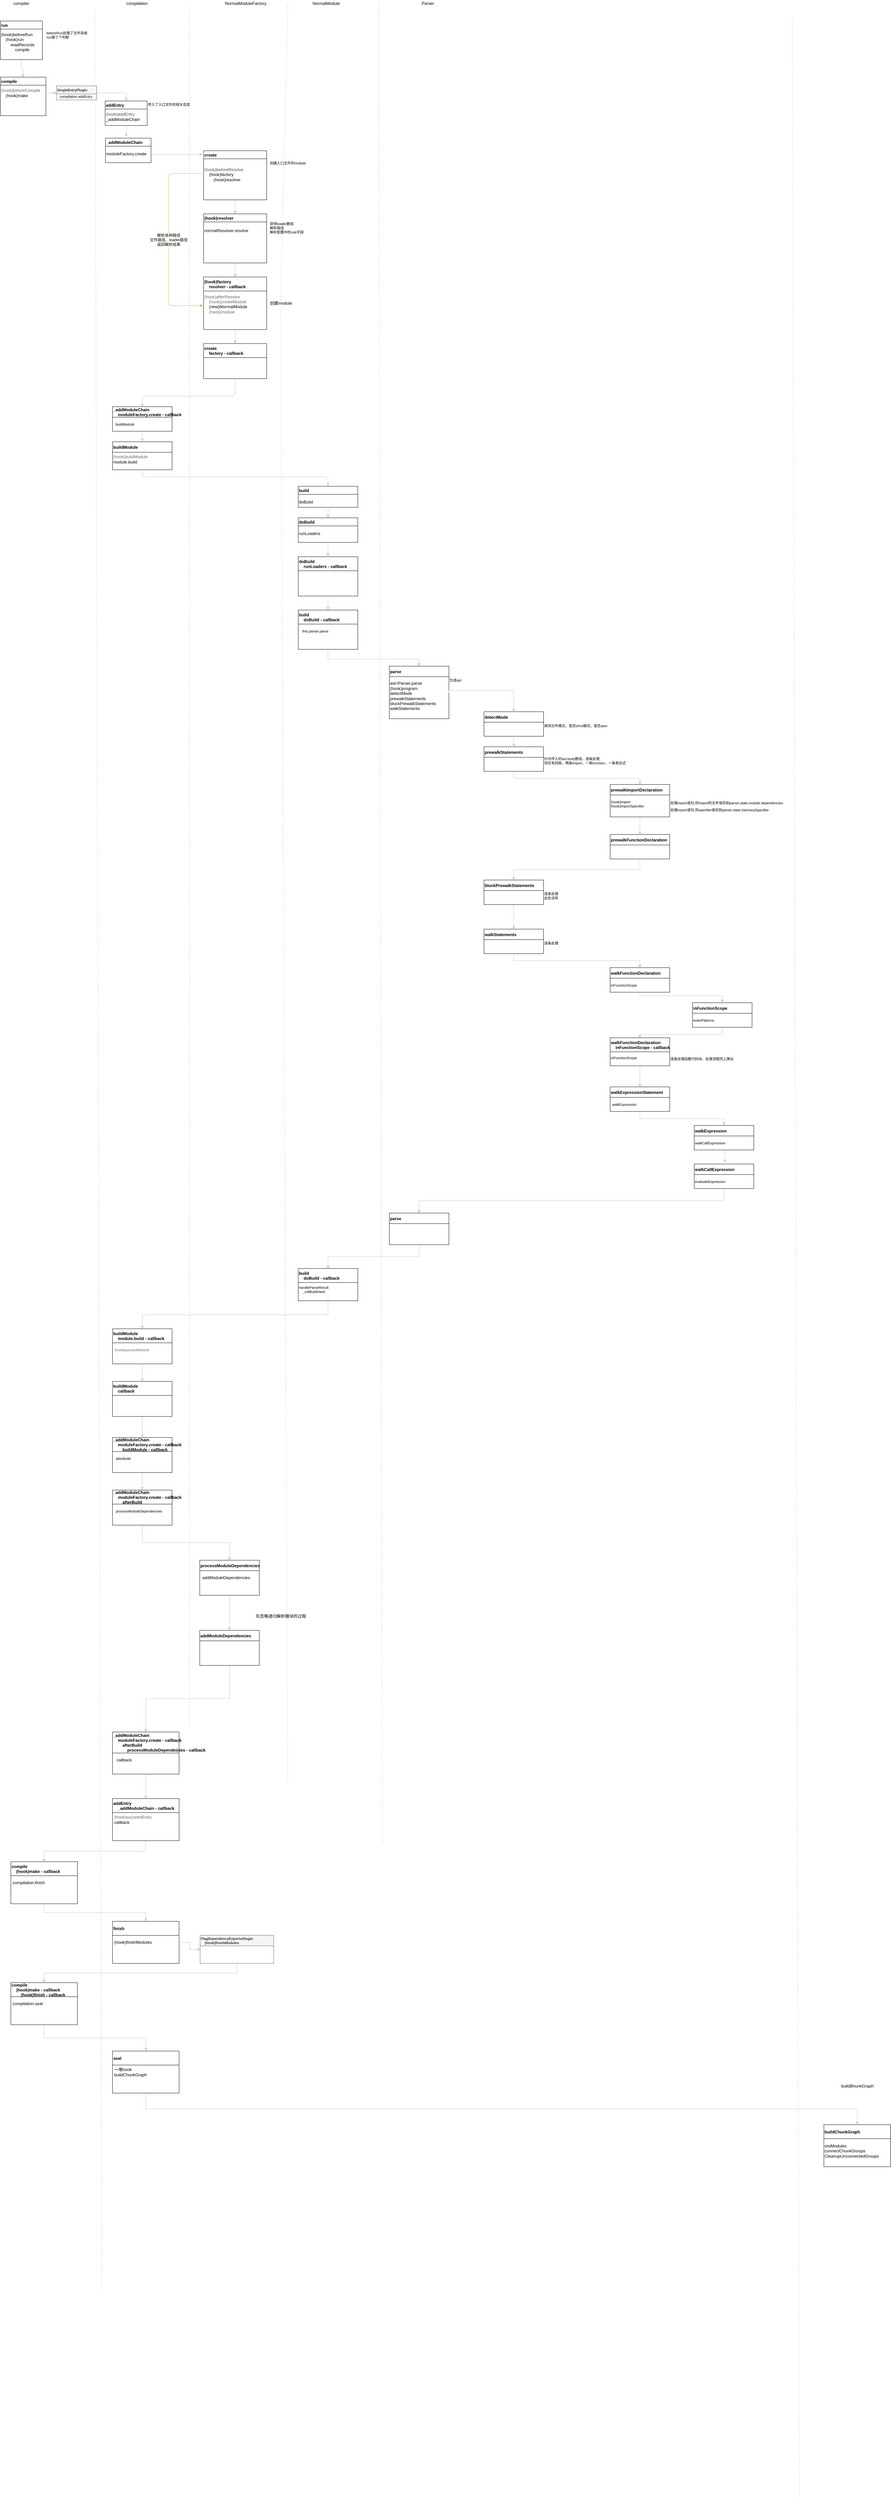 <mxfile version="14.0.3" type="github">
  <diagram id="6BgOHTFHgBRa7XXHfq-5" name="Page-1">
    <mxGraphModel dx="1274" dy="890" grid="1" gridSize="10" guides="1" tooltips="1" connect="1" arrows="1" fold="1" page="1" pageScale="1" pageWidth="827" pageHeight="1169" math="0" shadow="0">
      <root>
        <mxCell id="0" />
        <mxCell id="1" parent="0" />
        <mxCell id="rxVHNWmWw3qq-OFvizci-1" value="" style="endArrow=none;dashed=1;html=1;dashPattern=1 3;strokeWidth=2;strokeColor=#C7C7C7;" parent="1" edge="1">
          <mxGeometry width="50" height="50" relative="1" as="geometry">
            <mxPoint x="350" y="6600.833" as="sourcePoint" />
            <mxPoint x="330" y="100" as="targetPoint" />
          </mxGeometry>
        </mxCell>
        <mxCell id="rxVHNWmWw3qq-OFvizci-3" value="compiler" style="text;html=1;strokeColor=none;fillColor=none;align=center;verticalAlign=middle;whiteSpace=wrap;rounded=0;" parent="1" vertex="1">
          <mxGeometry x="100" y="70" width="40" height="20" as="geometry" />
        </mxCell>
        <mxCell id="h6ZV4v813gA91Fd8-JpO-1" style="edgeStyle=orthogonalEdgeStyle;rounded=0;orthogonalLoop=1;jettySize=auto;html=1;entryX=0.5;entryY=0;entryDx=0;entryDy=0;strokeColor=#C7C7C7;" edge="1" parent="1" source="rxVHNWmWw3qq-OFvizci-5" target="rxVHNWmWw3qq-OFvizci-9">
          <mxGeometry relative="1" as="geometry" />
        </mxCell>
        <mxCell id="rxVHNWmWw3qq-OFvizci-5" value="run" style="swimlane;align=left;" parent="1" vertex="1">
          <mxGeometry x="60" y="130" width="120" height="110" as="geometry" />
        </mxCell>
        <mxCell id="rxVHNWmWw3qq-OFvizci-6" value="(hook)beforeRun&lt;br&gt;&amp;nbsp; &amp;nbsp; (hook)run&lt;br&gt;&amp;nbsp; &amp;nbsp; &amp;nbsp; &amp;nbsp; readRecords&lt;br&gt;&amp;nbsp; &amp;nbsp; &amp;nbsp; &amp;nbsp; &amp;nbsp; &amp;nbsp; compile" style="text;html=1;align=left;verticalAlign=middle;resizable=0;points=[];autosize=1;" parent="rxVHNWmWw3qq-OFvizci-5" vertex="1">
          <mxGeometry y="30" width="110" height="60" as="geometry" />
        </mxCell>
        <mxCell id="rxVHNWmWw3qq-OFvizci-9" value="compile" style="swimlane;align=left;" parent="1" vertex="1">
          <mxGeometry x="60" y="290" width="130" height="110" as="geometry" />
        </mxCell>
        <mxCell id="rxVHNWmWw3qq-OFvizci-11" value="&lt;font color=&quot;#666666&quot;&gt;(hook)beforeCompile&lt;br&gt;&lt;/font&gt;&amp;nbsp; &amp;nbsp; (hook)make" style="text;html=1;align=left;verticalAlign=middle;resizable=0;points=[];autosize=1;" parent="rxVHNWmWw3qq-OFvizci-9" vertex="1">
          <mxGeometry y="30" width="130" height="30" as="geometry" />
        </mxCell>
        <mxCell id="h6ZV4v813gA91Fd8-JpO-40" style="edgeStyle=orthogonalEdgeStyle;rounded=0;orthogonalLoop=1;jettySize=auto;html=1;entryX=0.5;entryY=0;entryDx=0;entryDy=0;strokeColor=#C7C7C7;" edge="1" parent="1" source="rxVHNWmWw3qq-OFvizci-15" target="rxVHNWmWw3qq-OFvizci-18">
          <mxGeometry relative="1" as="geometry" />
        </mxCell>
        <mxCell id="rxVHNWmWw3qq-OFvizci-15" value="SingleEntryPlugin" style="swimlane;align=left;fillColor=#f5f5f5;strokeColor=#666666;fontColor=#333333;fontSize=10;" parent="1" vertex="1">
          <mxGeometry x="220" y="315" width="115" height="40" as="geometry" />
        </mxCell>
        <mxCell id="rxVHNWmWw3qq-OFvizci-16" value="compilation.addEntry" style="text;html=1;align=center;verticalAlign=middle;resizable=0;points=[];autosize=1;fontSize=10;" parent="rxVHNWmWw3qq-OFvizci-15" vertex="1">
          <mxGeometry y="20" width="110" height="20" as="geometry" />
        </mxCell>
        <mxCell id="rxVHNWmWw3qq-OFvizci-17" value="compilation" style="text;html=1;strokeColor=none;fillColor=none;align=center;verticalAlign=middle;whiteSpace=wrap;rounded=0;" parent="1" vertex="1">
          <mxGeometry x="430" y="70" width="40" height="20" as="geometry" />
        </mxCell>
        <mxCell id="rxVHNWmWw3qq-OFvizci-18" value="addEntry" style="swimlane;align=left;" parent="1" vertex="1">
          <mxGeometry x="359" y="358" width="120" height="70" as="geometry" />
        </mxCell>
        <mxCell id="rxVHNWmWw3qq-OFvizci-19" value="&lt;font color=&quot;#4d4d4d&quot;&gt;(hook)addEntry&lt;br&gt;&lt;/font&gt;_addModuleChain" style="text;html=1;align=left;verticalAlign=middle;resizable=0;points=[];autosize=1;" parent="rxVHNWmWw3qq-OFvizci-18" vertex="1">
          <mxGeometry y="30" width="110" height="30" as="geometry" />
        </mxCell>
        <mxCell id="rxVHNWmWw3qq-OFvizci-20" value="_addModuleChain" style="swimlane;align=left;" parent="1" vertex="1">
          <mxGeometry x="360" y="464" width="130" height="70" as="geometry" />
        </mxCell>
        <mxCell id="rxVHNWmWw3qq-OFvizci-21" value="moduleFactory.create" style="text;html=1;align=left;verticalAlign=middle;resizable=0;points=[];autosize=1;" parent="rxVHNWmWw3qq-OFvizci-20" vertex="1">
          <mxGeometry y="35" width="130" height="20" as="geometry" />
        </mxCell>
        <mxCell id="rxVHNWmWw3qq-OFvizci-22" value="" style="endArrow=none;dashed=1;html=1;dashPattern=1 3;strokeWidth=2;strokeColor=#C7C7C7;" parent="1" edge="1">
          <mxGeometry width="50" height="50" relative="1" as="geometry">
            <mxPoint x="600" y="4990" as="sourcePoint" />
            <mxPoint x="600.0" y="90" as="targetPoint" />
          </mxGeometry>
        </mxCell>
        <mxCell id="rxVHNWmWw3qq-OFvizci-23" value="NormalModuleFactory" style="text;html=1;strokeColor=none;fillColor=none;align=center;verticalAlign=middle;whiteSpace=wrap;rounded=0;" parent="1" vertex="1">
          <mxGeometry x="740" y="70" width="40" height="20" as="geometry" />
        </mxCell>
        <mxCell id="rxVHNWmWw3qq-OFvizci-25" value="create" style="swimlane;align=left;" parent="1" vertex="1">
          <mxGeometry x="640" y="500" width="180" height="140" as="geometry" />
        </mxCell>
        <mxCell id="rxVHNWmWw3qq-OFvizci-26" value="&lt;font color=&quot;#4d4d4d&quot;&gt;(hook)beforeResolve&lt;br&gt;&lt;/font&gt;&amp;nbsp; &amp;nbsp; (hook)factory&lt;br&gt;&amp;nbsp; &amp;nbsp; &amp;nbsp; &amp;nbsp; (hook)resolver&lt;br&gt;&amp;nbsp; &amp;nbsp; &amp;nbsp; &amp;nbsp; &amp;nbsp; &amp;nbsp;" style="text;html=1;align=left;verticalAlign=middle;resizable=0;points=[];autosize=1;" parent="rxVHNWmWw3qq-OFvizci-25" vertex="1">
          <mxGeometry y="45" width="130" height="60" as="geometry" />
        </mxCell>
        <mxCell id="rxVHNWmWw3qq-OFvizci-27" value="_addModuleChain&#xa;    moduleFactory.create - callback" style="swimlane;align=left;startSize=30;" parent="1" vertex="1">
          <mxGeometry x="380" y="1230" width="170" height="70" as="geometry" />
        </mxCell>
        <mxCell id="rxVHNWmWw3qq-OFvizci-29" value="buildModule" style="text;html=1;align=center;verticalAlign=middle;resizable=0;points=[];autosize=1;fontSize=10;" parent="rxVHNWmWw3qq-OFvizci-27" vertex="1">
          <mxGeometry y="40" width="70" height="20" as="geometry" />
        </mxCell>
        <mxCell id="rxVHNWmWw3qq-OFvizci-30" value="buildModule" style="swimlane;align=left;startSize=30;" parent="1" vertex="1">
          <mxGeometry x="380" y="1330" width="170" height="80" as="geometry" />
        </mxCell>
        <mxCell id="rxVHNWmWw3qq-OFvizci-31" value="&lt;font color=&quot;#666666&quot;&gt;(hook)buildModule&lt;br&gt;&lt;/font&gt;module.build" style="text;html=1;align=left;verticalAlign=middle;resizable=0;points=[];autosize=1;" parent="rxVHNWmWw3qq-OFvizci-30" vertex="1">
          <mxGeometry y="35" width="110" height="30" as="geometry" />
        </mxCell>
        <mxCell id="rxVHNWmWw3qq-OFvizci-32" value="" style="endArrow=none;dashed=1;html=1;dashPattern=1 3;strokeWidth=2;strokeColor=#C7C7C7;" parent="1" edge="1" source="h6ZV4v813gA91Fd8-JpO-7">
          <mxGeometry width="50" height="50" relative="1" as="geometry">
            <mxPoint x="880" y="5150" as="sourcePoint" />
            <mxPoint x="880" y="80" as="targetPoint" />
          </mxGeometry>
        </mxCell>
        <mxCell id="rxVHNWmWw3qq-OFvizci-33" value="build" style="swimlane;align=left;" parent="1" vertex="1">
          <mxGeometry x="910" y="1457" width="170" height="60" as="geometry" />
        </mxCell>
        <mxCell id="rxVHNWmWw3qq-OFvizci-34" value="doBuild" style="text;html=1;align=left;verticalAlign=middle;resizable=0;points=[];autosize=1;" parent="rxVHNWmWw3qq-OFvizci-33" vertex="1">
          <mxGeometry y="35" width="60" height="20" as="geometry" />
        </mxCell>
        <mxCell id="rxVHNWmWw3qq-OFvizci-35" value="NormalModule" style="text;html=1;strokeColor=none;fillColor=none;align=center;verticalAlign=middle;whiteSpace=wrap;rounded=0;" parent="1" vertex="1">
          <mxGeometry x="970" y="70" width="40" height="20" as="geometry" />
        </mxCell>
        <mxCell id="QC7sre-XqN9Exx4dISkb-7" style="edgeStyle=orthogonalEdgeStyle;rounded=0;orthogonalLoop=1;jettySize=auto;html=1;exitX=0.5;exitY=1;exitDx=0;exitDy=0;strokeColor=#C7C7C7;fontSize=10;" parent="1" source="rxVHNWmWw3qq-OFvizci-36" edge="1">
          <mxGeometry relative="1" as="geometry">
            <mxPoint x="995" y="1657" as="targetPoint" />
            <Array as="points">
              <mxPoint x="995" y="1630" />
              <mxPoint x="995" y="1630" />
            </Array>
          </mxGeometry>
        </mxCell>
        <mxCell id="rxVHNWmWw3qq-OFvizci-36" value="doBuild" style="swimlane;align=left;" parent="1" vertex="1">
          <mxGeometry x="910" y="1547" width="170" height="70" as="geometry" />
        </mxCell>
        <mxCell id="rxVHNWmWw3qq-OFvizci-37" value="runLoaders&lt;br&gt;" style="text;html=1;align=left;verticalAlign=middle;resizable=0;points=[];autosize=1;" parent="rxVHNWmWw3qq-OFvizci-36" vertex="1">
          <mxGeometry y="35" width="80" height="20" as="geometry" />
        </mxCell>
        <mxCell id="rxVHNWmWw3qq-OFvizci-38" value="doBuild&#xa;    runLoaders - callback" style="swimlane;align=left;startSize=40;" parent="1" vertex="1">
          <mxGeometry x="910" y="1658" width="170" height="112" as="geometry" />
        </mxCell>
        <mxCell id="QC7sre-XqN9Exx4dISkb-1" value="" style="endArrow=none;dashed=1;html=1;dashPattern=1 3;strokeWidth=2;strokeColor=#C7C7C7;" parent="1" edge="1">
          <mxGeometry width="50" height="50" relative="1" as="geometry">
            <mxPoint x="1150" y="5330" as="sourcePoint" />
            <mxPoint x="1140" y="80" as="targetPoint" />
          </mxGeometry>
        </mxCell>
        <mxCell id="QC7sre-XqN9Exx4dISkb-2" value="Parser" style="text;html=1;strokeColor=none;fillColor=none;align=center;verticalAlign=middle;whiteSpace=wrap;rounded=0;" parent="1" vertex="1">
          <mxGeometry x="1260" y="70" width="40" height="20" as="geometry" />
        </mxCell>
        <mxCell id="QC7sre-XqN9Exx4dISkb-3" value="parse" style="swimlane;align=left;startSize=30;" parent="1" vertex="1">
          <mxGeometry x="1170" y="1970" width="170" height="150" as="geometry" />
        </mxCell>
        <mxCell id="QC7sre-XqN9Exx4dISkb-4" value="ast=Parser.parse&lt;br&gt;(hook)program&lt;br&gt;detectMode&lt;br&gt;prewalkStatements&lt;br&gt;blockPrewalkStatements&lt;br&gt;walkStatements" style="text;html=1;align=left;verticalAlign=middle;resizable=0;points=[];autosize=1;" parent="QC7sre-XqN9Exx4dISkb-3" vertex="1">
          <mxGeometry y="40" width="150" height="90" as="geometry" />
        </mxCell>
        <mxCell id="QC7sre-XqN9Exx4dISkb-24" value="" style="endArrow=classic;html=1;strokeColor=#C7C7C7;fontSize=10;exitX=1.015;exitY=0.56;exitDx=0;exitDy=0;exitPerimeter=0;entryX=-0.018;entryY=0.076;entryDx=0;entryDy=0;entryPerimeter=0;" parent="1" source="rxVHNWmWw3qq-OFvizci-21" target="rxVHNWmWw3qq-OFvizci-25" edge="1">
          <mxGeometry width="50" height="50" relative="1" as="geometry">
            <mxPoint x="330" y="414" as="sourcePoint" />
            <mxPoint x="380" y="364" as="targetPoint" />
          </mxGeometry>
        </mxCell>
        <mxCell id="QC7sre-XqN9Exx4dISkb-25" value="" style="endArrow=classic;html=1;strokeColor=#C7C7C7;fontSize=10;entryX=0.5;entryY=0;entryDx=0;entryDy=0;exitX=0.5;exitY=1;exitDx=0;exitDy=0;" parent="1" source="QC7sre-XqN9Exx4dISkb-43" target="rxVHNWmWw3qq-OFvizci-27" edge="1">
          <mxGeometry width="50" height="50" relative="1" as="geometry">
            <mxPoint x="465" y="1150" as="sourcePoint" />
            <mxPoint x="700" y="1290" as="targetPoint" />
            <Array as="points">
              <mxPoint x="730" y="1200" />
              <mxPoint x="465" y="1200" />
            </Array>
          </mxGeometry>
        </mxCell>
        <mxCell id="QC7sre-XqN9Exx4dISkb-26" value="" style="endArrow=classic;html=1;strokeColor=#C7C7C7;fontSize=10;exitX=0.5;exitY=1;exitDx=0;exitDy=0;entryX=0.5;entryY=0;entryDx=0;entryDy=0;" parent="1" source="rxVHNWmWw3qq-OFvizci-27" target="rxVHNWmWw3qq-OFvizci-30" edge="1">
          <mxGeometry width="50" height="50" relative="1" as="geometry">
            <mxPoint x="650" y="1340" as="sourcePoint" />
            <mxPoint x="700" y="1290" as="targetPoint" />
          </mxGeometry>
        </mxCell>
        <mxCell id="QC7sre-XqN9Exx4dISkb-27" value="" style="endArrow=classic;html=1;strokeColor=#C7C7C7;fontSize=10;entryX=0.5;entryY=0;entryDx=0;entryDy=0;" parent="1" target="rxVHNWmWw3qq-OFvizci-33" edge="1">
          <mxGeometry width="50" height="50" relative="1" as="geometry">
            <mxPoint x="465" y="1410" as="sourcePoint" />
            <mxPoint x="475" y="1340" as="targetPoint" />
            <Array as="points">
              <mxPoint x="465" y="1430" />
              <mxPoint x="995" y="1430" />
            </Array>
          </mxGeometry>
        </mxCell>
        <mxCell id="QC7sre-XqN9Exx4dISkb-30" style="edgeStyle=orthogonalEdgeStyle;rounded=0;orthogonalLoop=1;jettySize=auto;html=1;exitX=0.5;exitY=1;exitDx=0;exitDy=0;strokeColor=#C7C7C7;fontSize=10;" parent="1" source="rxVHNWmWw3qq-OFvizci-18" edge="1">
          <mxGeometry relative="1" as="geometry">
            <mxPoint x="130" y="250" as="sourcePoint" />
            <mxPoint x="419" y="460" as="targetPoint" />
          </mxGeometry>
        </mxCell>
        <mxCell id="QC7sre-XqN9Exx4dISkb-32" value="beforeRun处理了文件系统&lt;br&gt;&lt;div style=&quot;text-align: left&quot;&gt;&lt;span&gt;run做了个判断&lt;/span&gt;&lt;/div&gt;" style="text;html=1;strokeColor=none;fillColor=none;align=center;verticalAlign=middle;whiteSpace=wrap;rounded=0;fontSize=10;" parent="1" vertex="1">
          <mxGeometry x="180" y="160" width="140" height="20" as="geometry" />
        </mxCell>
        <mxCell id="QC7sre-XqN9Exx4dISkb-33" value="&lt;div&gt;&lt;span&gt;传入了入口文件的相关信息&lt;/span&gt;&lt;/div&gt;" style="text;html=1;strokeColor=none;fillColor=none;align=left;verticalAlign=middle;whiteSpace=wrap;rounded=0;fontSize=10;" parent="1" vertex="1">
          <mxGeometry x="479" y="358" width="140" height="20" as="geometry" />
        </mxCell>
        <mxCell id="QC7sre-XqN9Exx4dISkb-34" value="创建入口文件的module" style="text;html=1;strokeColor=none;fillColor=none;align=left;verticalAlign=middle;whiteSpace=wrap;rounded=0;fontSize=10;" parent="1" vertex="1">
          <mxGeometry x="827" y="525" width="140" height="20" as="geometry" />
        </mxCell>
        <mxCell id="QC7sre-XqN9Exx4dISkb-35" value="(hook)resolver" style="swimlane;align=left;" parent="1" vertex="1">
          <mxGeometry x="640" y="680" width="180" height="140" as="geometry" />
        </mxCell>
        <mxCell id="QC7sre-XqN9Exx4dISkb-36" value="normalResolver.resolve&lt;br&gt;&amp;nbsp; &amp;nbsp;&amp;nbsp;" style="text;html=1;align=left;verticalAlign=middle;resizable=0;points=[];autosize=1;" parent="QC7sre-XqN9Exx4dISkb-35" vertex="1">
          <mxGeometry y="40" width="140" height="30" as="geometry" />
        </mxCell>
        <mxCell id="QC7sre-XqN9Exx4dISkb-37" value="获得loader数组&lt;br&gt;解析路径&lt;br&gt;解析配置中的rule字段" style="text;html=1;strokeColor=none;fillColor=none;align=left;verticalAlign=middle;whiteSpace=wrap;rounded=0;fontSize=10;" parent="1" vertex="1">
          <mxGeometry x="827" y="710" width="140" height="20" as="geometry" />
        </mxCell>
        <mxCell id="QC7sre-XqN9Exx4dISkb-38" value="(hook)factory&#xa;    resolver - callback" style="swimlane;align=left;startSize=40;" parent="1" vertex="1">
          <mxGeometry x="640" y="860" width="180" height="150" as="geometry" />
        </mxCell>
        <mxCell id="QC7sre-XqN9Exx4dISkb-39" value="&lt;font color=&quot;#666666&quot;&gt;(hook)afterResolve&lt;br&gt;&amp;nbsp; &amp;nbsp; (hook)createModule&lt;br&gt;&lt;/font&gt;&amp;nbsp; &amp;nbsp; (new)MormalModule&lt;br&gt;&lt;font color=&quot;#666666&quot;&gt;&amp;nbsp; &amp;nbsp; (hook)module&lt;br&gt;&lt;/font&gt;&amp;nbsp; &amp;nbsp;&amp;nbsp;" style="text;html=1;align=left;verticalAlign=middle;resizable=0;points=[];autosize=1;" parent="QC7sre-XqN9Exx4dISkb-38" vertex="1">
          <mxGeometry y="45" width="140" height="80" as="geometry" />
        </mxCell>
        <mxCell id="QC7sre-XqN9Exx4dISkb-40" value="" style="endArrow=classic;html=1;strokeColor=#C7C7C7;fontSize=10;entryX=0.5;entryY=0;entryDx=0;entryDy=0;exitX=0.5;exitY=1;exitDx=0;exitDy=0;" parent="1" source="rxVHNWmWw3qq-OFvizci-25" target="QC7sre-XqN9Exx4dISkb-35" edge="1">
          <mxGeometry width="50" height="50" relative="1" as="geometry">
            <mxPoint x="455.0" y="620" as="sourcePoint" />
            <mxPoint x="455.0" y="700" as="targetPoint" />
            <Array as="points" />
          </mxGeometry>
        </mxCell>
        <mxCell id="QC7sre-XqN9Exx4dISkb-42" style="edgeStyle=orthogonalEdgeStyle;rounded=0;orthogonalLoop=1;jettySize=auto;html=1;strokeColor=#C7C7C7;fontSize=10;" parent="1" target="QC7sre-XqN9Exx4dISkb-38" edge="1">
          <mxGeometry relative="1" as="geometry">
            <mxPoint x="730" y="820" as="sourcePoint" />
          </mxGeometry>
        </mxCell>
        <mxCell id="QC7sre-XqN9Exx4dISkb-43" value="create&#xa;    factory - callback" style="swimlane;align=left;startSize=40;" parent="1" vertex="1">
          <mxGeometry x="640" y="1050" width="180" height="100" as="geometry" />
        </mxCell>
        <mxCell id="QC7sre-XqN9Exx4dISkb-45" style="edgeStyle=orthogonalEdgeStyle;rounded=0;orthogonalLoop=1;jettySize=auto;html=1;strokeColor=#C7C7C7;fontSize=10;" parent="1" target="QC7sre-XqN9Exx4dISkb-43" edge="1">
          <mxGeometry relative="1" as="geometry">
            <mxPoint x="730" y="1010" as="sourcePoint" />
            <mxPoint x="740.0" y="870" as="targetPoint" />
          </mxGeometry>
        </mxCell>
        <mxCell id="QC7sre-XqN9Exx4dISkb-46" value="" style="endArrow=classic;html=1;strokeColor=#C7C7C7;fontSize=10;exitX=0.5;exitY=1;exitDx=0;exitDy=0;entryX=0.5;entryY=0;entryDx=0;entryDy=0;" parent="1" source="rxVHNWmWw3qq-OFvizci-33" target="rxVHNWmWw3qq-OFvizci-36" edge="1">
          <mxGeometry width="50" height="50" relative="1" as="geometry">
            <mxPoint x="472.5" y="1750" as="sourcePoint" />
            <mxPoint x="475" y="1780" as="targetPoint" />
          </mxGeometry>
        </mxCell>
        <mxCell id="QC7sre-XqN9Exx4dISkb-47" value="build&#xa;    doBuild - callback" style="swimlane;align=left;startSize=40;" parent="1" vertex="1">
          <mxGeometry x="910" y="1810" width="170" height="112" as="geometry" />
        </mxCell>
        <mxCell id="QC7sre-XqN9Exx4dISkb-48" value="this.parser.parse" style="text;html=1;align=left;verticalAlign=middle;resizable=0;points=[];autosize=1;fontSize=10;" parent="QC7sre-XqN9Exx4dISkb-47" vertex="1">
          <mxGeometry x="10" y="50" width="90" height="20" as="geometry" />
        </mxCell>
        <mxCell id="QC7sre-XqN9Exx4dISkb-49" style="edgeStyle=orthogonalEdgeStyle;rounded=0;orthogonalLoop=1;jettySize=auto;html=1;exitX=0.5;exitY=1;exitDx=0;exitDy=0;strokeColor=#C7C7C7;fontSize=10;entryX=0.5;entryY=0;entryDx=0;entryDy=0;" parent="1" source="rxVHNWmWw3qq-OFvizci-38" target="QC7sre-XqN9Exx4dISkb-47" edge="1">
          <mxGeometry relative="1" as="geometry">
            <mxPoint x="1005" y="1627" as="sourcePoint" />
            <mxPoint x="1005" y="1667" as="targetPoint" />
            <Array as="points">
              <mxPoint x="995" y="1790" />
              <mxPoint x="995" y="1790" />
            </Array>
          </mxGeometry>
        </mxCell>
        <mxCell id="QC7sre-XqN9Exx4dISkb-50" style="edgeStyle=orthogonalEdgeStyle;rounded=0;orthogonalLoop=1;jettySize=auto;html=1;exitX=0.5;exitY=1;exitDx=0;exitDy=0;strokeColor=#C7C7C7;fontSize=10;entryX=0.5;entryY=0;entryDx=0;entryDy=0;" parent="1" source="QC7sre-XqN9Exx4dISkb-47" target="QC7sre-XqN9Exx4dISkb-3" edge="1">
          <mxGeometry relative="1" as="geometry">
            <mxPoint x="1005" y="1780" as="sourcePoint" />
            <mxPoint x="1005" y="1820" as="targetPoint" />
            <Array as="points">
              <mxPoint x="995" y="1950" />
              <mxPoint x="1255" y="1950" />
            </Array>
          </mxGeometry>
        </mxCell>
        <mxCell id="QC7sre-XqN9Exx4dISkb-51" value="生成ast" style="text;html=1;align=left;verticalAlign=middle;resizable=0;points=[];autosize=1;fontSize=10;" parent="1" vertex="1">
          <mxGeometry x="1340" y="2000" width="50" height="20" as="geometry" />
        </mxCell>
        <mxCell id="QC7sre-XqN9Exx4dISkb-52" value="detectMode" style="swimlane;align=left;startSize=30;" parent="1" vertex="1">
          <mxGeometry x="1440" y="2100" width="170" height="70" as="geometry" />
        </mxCell>
        <mxCell id="QC7sre-XqN9Exx4dISkb-54" value="探测文件模式，是否strict模式，是否asm" style="text;html=1;align=left;verticalAlign=middle;resizable=0;points=[];autosize=1;fontSize=10;" parent="1" vertex="1">
          <mxGeometry x="1610" y="2130" width="200" height="20" as="geometry" />
        </mxCell>
        <mxCell id="QC7sre-XqN9Exx4dISkb-55" value="prewalkStatements" style="swimlane;align=left;startSize=30;" parent="1" vertex="1">
          <mxGeometry x="1440" y="2200" width="170" height="70" as="geometry" />
        </mxCell>
        <mxCell id="QC7sre-XqN9Exx4dISkb-56" value="针对传入的ast.body数组，逐条处理,&lt;br&gt;现在有四条，两条import，一条function，一条表达式" style="text;html=1;align=left;verticalAlign=middle;resizable=0;points=[];autosize=1;fontSize=10;" parent="1" vertex="1">
          <mxGeometry x="1610" y="2225" width="250" height="30" as="geometry" />
        </mxCell>
        <mxCell id="QC7sre-XqN9Exx4dISkb-68" style="edgeStyle=orthogonalEdgeStyle;rounded=0;orthogonalLoop=1;jettySize=auto;html=1;exitX=0.5;exitY=1;exitDx=0;exitDy=0;entryX=0.5;entryY=0;entryDx=0;entryDy=0;strokeColor=#C7C7C7;fontSize=10;" parent="1" source="QC7sre-XqN9Exx4dISkb-57" target="QC7sre-XqN9Exx4dISkb-65" edge="1">
          <mxGeometry relative="1" as="geometry" />
        </mxCell>
        <mxCell id="QC7sre-XqN9Exx4dISkb-57" value="prewalkImportDeclaration" style="swimlane;align=left;startSize=30;" parent="1" vertex="1">
          <mxGeometry x="1800" y="2307.5" width="170" height="92.5" as="geometry" />
        </mxCell>
        <mxCell id="QC7sre-XqN9Exx4dISkb-59" value="(hook)import&lt;br&gt;(hook)importSpecifier" style="text;html=1;align=left;verticalAlign=middle;resizable=0;points=[];autosize=1;fontSize=10;" parent="QC7sre-XqN9Exx4dISkb-57" vertex="1">
          <mxGeometry y="40" width="110" height="30" as="geometry" />
        </mxCell>
        <mxCell id="QC7sre-XqN9Exx4dISkb-58" value="处理import语句,将import的文件保存到parser.state.module.dependencies" style="text;html=1;align=left;verticalAlign=middle;resizable=0;points=[];autosize=1;fontSize=10;" parent="1" vertex="1">
          <mxGeometry x="1970" y="2350" width="340" height="20" as="geometry" />
        </mxCell>
        <mxCell id="QC7sre-XqN9Exx4dISkb-60" style="edgeStyle=orthogonalEdgeStyle;rounded=0;orthogonalLoop=1;jettySize=auto;html=1;exitX=1;exitY=0.5;exitDx=0;exitDy=0;strokeColor=#C7C7C7;fontSize=10;entryX=0.5;entryY=0;entryDx=0;entryDy=0;" parent="1" source="QC7sre-XqN9Exx4dISkb-3" target="QC7sre-XqN9Exx4dISkb-52" edge="1">
          <mxGeometry relative="1" as="geometry">
            <mxPoint x="1005" y="1932.0" as="sourcePoint" />
            <mxPoint x="1265" y="1980.0" as="targetPoint" />
            <Array as="points">
              <mxPoint x="1340" y="2040" />
            </Array>
          </mxGeometry>
        </mxCell>
        <mxCell id="QC7sre-XqN9Exx4dISkb-62" style="edgeStyle=orthogonalEdgeStyle;rounded=0;orthogonalLoop=1;jettySize=auto;html=1;strokeColor=#C7C7C7;fontSize=10;entryX=0.5;entryY=0;entryDx=0;entryDy=0;" parent="1" target="QC7sre-XqN9Exx4dISkb-55" edge="1">
          <mxGeometry relative="1" as="geometry">
            <mxPoint x="1525" y="2170" as="sourcePoint" />
            <mxPoint x="1535" y="2110" as="targetPoint" />
            <Array as="points">
              <mxPoint x="1525" y="2170" />
            </Array>
          </mxGeometry>
        </mxCell>
        <mxCell id="QC7sre-XqN9Exx4dISkb-63" value="" style="endArrow=classic;html=1;strokeColor=#C7C7C7;fontSize=10;entryX=0.5;entryY=0;entryDx=0;entryDy=0;exitX=0.5;exitY=1;exitDx=0;exitDy=0;" parent="1" source="QC7sre-XqN9Exx4dISkb-55" target="QC7sre-XqN9Exx4dISkb-57" edge="1">
          <mxGeometry width="50" height="50" relative="1" as="geometry">
            <mxPoint x="1260" y="2510" as="sourcePoint" />
            <mxPoint x="1310" y="2460" as="targetPoint" />
            <Array as="points">
              <mxPoint x="1525" y="2290" />
              <mxPoint x="1885" y="2290" />
            </Array>
          </mxGeometry>
        </mxCell>
        <mxCell id="QC7sre-XqN9Exx4dISkb-64" value="处理import语句,将specifier保存到parser.state.harmonySpecifier" style="text;html=1;align=left;verticalAlign=middle;resizable=0;points=[];autosize=1;fontSize=10;" parent="1" vertex="1">
          <mxGeometry x="1970" y="2370" width="300" height="20" as="geometry" />
        </mxCell>
        <mxCell id="QC7sre-XqN9Exx4dISkb-70" style="edgeStyle=orthogonalEdgeStyle;rounded=0;orthogonalLoop=1;jettySize=auto;html=1;exitX=0.5;exitY=1;exitDx=0;exitDy=0;entryX=0.5;entryY=0;entryDx=0;entryDy=0;strokeColor=#C7C7C7;fontSize=10;" parent="1" source="QC7sre-XqN9Exx4dISkb-65" target="QC7sre-XqN9Exx4dISkb-71" edge="1">
          <mxGeometry relative="1" as="geometry">
            <mxPoint x="1885" y="2570" as="targetPoint" />
          </mxGeometry>
        </mxCell>
        <mxCell id="QC7sre-XqN9Exx4dISkb-65" value="prewalkFunctionDeclaration" style="swimlane;align=left;startSize=30;" parent="1" vertex="1">
          <mxGeometry x="1800" y="2450" width="170" height="70" as="geometry" />
        </mxCell>
        <mxCell id="QC7sre-XqN9Exx4dISkb-74" style="edgeStyle=orthogonalEdgeStyle;rounded=0;orthogonalLoop=1;jettySize=auto;html=1;exitX=0.5;exitY=1;exitDx=0;exitDy=0;entryX=0.5;entryY=0;entryDx=0;entryDy=0;strokeColor=#C7C7C7;fontSize=10;" parent="1" source="QC7sre-XqN9Exx4dISkb-71" target="QC7sre-XqN9Exx4dISkb-73" edge="1">
          <mxGeometry relative="1" as="geometry" />
        </mxCell>
        <mxCell id="QC7sre-XqN9Exx4dISkb-71" value="blockPrewalkStatements" style="swimlane;align=left;startSize=30;" parent="1" vertex="1">
          <mxGeometry x="1440" y="2580" width="170" height="70" as="geometry" />
        </mxCell>
        <mxCell id="QC7sre-XqN9Exx4dISkb-72" value="逐条处理&lt;br&gt;此处没有" style="text;html=1;align=left;verticalAlign=middle;resizable=0;points=[];autosize=1;fontSize=10;" parent="1" vertex="1">
          <mxGeometry x="1610" y="2610" width="60" height="30" as="geometry" />
        </mxCell>
        <mxCell id="QC7sre-XqN9Exx4dISkb-77" style="edgeStyle=orthogonalEdgeStyle;rounded=0;orthogonalLoop=1;jettySize=auto;html=1;entryX=0.5;entryY=0;entryDx=0;entryDy=0;strokeColor=#C7C7C7;fontSize=10;exitX=0.5;exitY=1;exitDx=0;exitDy=0;" parent="1" source="QC7sre-XqN9Exx4dISkb-73" target="QC7sre-XqN9Exx4dISkb-76" edge="1">
          <mxGeometry relative="1" as="geometry" />
        </mxCell>
        <mxCell id="QC7sre-XqN9Exx4dISkb-73" value="walkStatements" style="swimlane;align=left;startSize=30;" parent="1" vertex="1">
          <mxGeometry x="1440" y="2720" width="170" height="70" as="geometry" />
        </mxCell>
        <mxCell id="QC7sre-XqN9Exx4dISkb-75" value="逐条处理" style="text;html=1;align=left;verticalAlign=middle;resizable=0;points=[];autosize=1;fontSize=10;" parent="1" vertex="1">
          <mxGeometry x="1610" y="2750" width="60" height="20" as="geometry" />
        </mxCell>
        <mxCell id="QC7sre-XqN9Exx4dISkb-81" style="edgeStyle=orthogonalEdgeStyle;rounded=0;orthogonalLoop=1;jettySize=auto;html=1;exitX=0.5;exitY=1;exitDx=0;exitDy=0;entryX=0.5;entryY=0;entryDx=0;entryDy=0;strokeColor=#C7C7C7;fontSize=10;" parent="1" source="QC7sre-XqN9Exx4dISkb-76" target="QC7sre-XqN9Exx4dISkb-79" edge="1">
          <mxGeometry relative="1" as="geometry">
            <Array as="points">
              <mxPoint x="1885" y="2910" />
              <mxPoint x="2120" y="2910" />
            </Array>
          </mxGeometry>
        </mxCell>
        <mxCell id="QC7sre-XqN9Exx4dISkb-76" value="walkFunctionDeclaration" style="swimlane;align=left;startSize=30;" parent="1" vertex="1">
          <mxGeometry x="1800" y="2830" width="170" height="70" as="geometry" />
        </mxCell>
        <mxCell id="QC7sre-XqN9Exx4dISkb-78" value="inFunctionScope" style="text;html=1;align=left;verticalAlign=middle;resizable=0;points=[];autosize=1;fontSize=10;" parent="QC7sre-XqN9Exx4dISkb-76" vertex="1">
          <mxGeometry y="40" width="90" height="20" as="geometry" />
        </mxCell>
        <mxCell id="QC7sre-XqN9Exx4dISkb-87" style="edgeStyle=orthogonalEdgeStyle;rounded=0;orthogonalLoop=1;jettySize=auto;html=1;exitX=0.5;exitY=1;exitDx=0;exitDy=0;entryX=0.5;entryY=0;entryDx=0;entryDy=0;strokeColor=#C7C7C7;fontSize=10;" parent="1" source="QC7sre-XqN9Exx4dISkb-79" target="QC7sre-XqN9Exx4dISkb-82" edge="1">
          <mxGeometry relative="1" as="geometry">
            <Array as="points">
              <mxPoint x="2120" y="3020" />
              <mxPoint x="1885" y="3020" />
            </Array>
          </mxGeometry>
        </mxCell>
        <mxCell id="QC7sre-XqN9Exx4dISkb-79" value="inFunctionScope" style="swimlane;align=left;startSize=30;" parent="1" vertex="1">
          <mxGeometry x="2035" y="2930" width="170" height="70" as="geometry" />
        </mxCell>
        <mxCell id="QC7sre-XqN9Exx4dISkb-80" value="enterPatterns" style="text;html=1;align=left;verticalAlign=middle;resizable=0;points=[];autosize=1;fontSize=10;" parent="QC7sre-XqN9Exx4dISkb-79" vertex="1">
          <mxGeometry y="40" width="80" height="20" as="geometry" />
        </mxCell>
        <mxCell id="QC7sre-XqN9Exx4dISkb-90" style="edgeStyle=orthogonalEdgeStyle;rounded=0;orthogonalLoop=1;jettySize=auto;html=1;exitX=0.5;exitY=1;exitDx=0;exitDy=0;entryX=0.5;entryY=0;entryDx=0;entryDy=0;strokeColor=#C7C7C7;fontSize=10;" parent="1" source="QC7sre-XqN9Exx4dISkb-82" target="QC7sre-XqN9Exx4dISkb-88" edge="1">
          <mxGeometry relative="1" as="geometry" />
        </mxCell>
        <mxCell id="QC7sre-XqN9Exx4dISkb-82" value="walkFunctionDeclaration&#xa;    inFunctionScope - callback" style="swimlane;align=left;startSize=40;" parent="1" vertex="1">
          <mxGeometry x="1800" y="3030" width="170" height="80" as="geometry" />
        </mxCell>
        <mxCell id="QC7sre-XqN9Exx4dISkb-83" value="inFunctionScope" style="text;html=1;align=left;verticalAlign=middle;resizable=0;points=[];autosize=1;fontSize=10;" parent="QC7sre-XqN9Exx4dISkb-82" vertex="1">
          <mxGeometry y="47" width="90" height="20" as="geometry" />
        </mxCell>
        <mxCell id="QC7sre-XqN9Exx4dISkb-85" value="逐条处理函数代码块，处理流程同上类似" style="text;html=1;align=left;verticalAlign=middle;resizable=0;points=[];autosize=1;fontSize=10;" parent="1" vertex="1">
          <mxGeometry x="1970" y="3080" width="200" height="20" as="geometry" />
        </mxCell>
        <mxCell id="QC7sre-XqN9Exx4dISkb-93" style="edgeStyle=orthogonalEdgeStyle;rounded=0;orthogonalLoop=1;jettySize=auto;html=1;entryX=0.5;entryY=0;entryDx=0;entryDy=0;strokeColor=#C7C7C7;fontSize=10;exitX=0.5;exitY=1;exitDx=0;exitDy=0;" parent="1" source="QC7sre-XqN9Exx4dISkb-88" target="QC7sre-XqN9Exx4dISkb-91" edge="1">
          <mxGeometry relative="1" as="geometry">
            <Array as="points">
              <mxPoint x="1885" y="3260" />
              <mxPoint x="2125" y="3260" />
            </Array>
          </mxGeometry>
        </mxCell>
        <mxCell id="QC7sre-XqN9Exx4dISkb-88" value="walkExpressionStatement" style="swimlane;align=left;startSize=30;" parent="1" vertex="1">
          <mxGeometry x="1800" y="3170" width="170" height="70" as="geometry" />
        </mxCell>
        <mxCell id="QC7sre-XqN9Exx4dISkb-89" value="walkExpression" style="text;html=1;align=center;verticalAlign=middle;resizable=0;points=[];autosize=1;fontSize=10;" parent="QC7sre-XqN9Exx4dISkb-88" vertex="1">
          <mxGeometry y="40" width="80" height="20" as="geometry" />
        </mxCell>
        <mxCell id="QC7sre-XqN9Exx4dISkb-96" style="edgeStyle=orthogonalEdgeStyle;rounded=0;orthogonalLoop=1;jettySize=auto;html=1;exitX=0.5;exitY=1;exitDx=0;exitDy=0;entryX=0.516;entryY=-0.059;entryDx=0;entryDy=0;entryPerimeter=0;strokeColor=#C7C7C7;fontSize=10;" parent="1" source="QC7sre-XqN9Exx4dISkb-91" target="QC7sre-XqN9Exx4dISkb-94" edge="1">
          <mxGeometry relative="1" as="geometry" />
        </mxCell>
        <mxCell id="QC7sre-XqN9Exx4dISkb-91" value="walkExpression" style="swimlane;align=left;startSize=30;" parent="1" vertex="1">
          <mxGeometry x="2040" y="3280" width="170" height="70" as="geometry" />
        </mxCell>
        <mxCell id="QC7sre-XqN9Exx4dISkb-92" value="walkCallExpression" style="text;html=1;align=left;verticalAlign=middle;resizable=0;points=[];autosize=1;fontSize=10;" parent="QC7sre-XqN9Exx4dISkb-91" vertex="1">
          <mxGeometry y="40" width="100" height="20" as="geometry" />
        </mxCell>
        <mxCell id="QC7sre-XqN9Exx4dISkb-100" style="edgeStyle=orthogonalEdgeStyle;rounded=0;orthogonalLoop=1;jettySize=auto;html=1;strokeColor=#C7C7C7;fontSize=10;exitX=0.5;exitY=1;exitDx=0;exitDy=0;" parent="1" source="QC7sre-XqN9Exx4dISkb-94" target="QC7sre-XqN9Exx4dISkb-98" edge="1">
          <mxGeometry relative="1" as="geometry" />
        </mxCell>
        <mxCell id="QC7sre-XqN9Exx4dISkb-94" value="walkCallExpression" style="swimlane;align=left;startSize=30;" parent="1" vertex="1">
          <mxGeometry x="2040" y="3390" width="170" height="70" as="geometry" />
        </mxCell>
        <mxCell id="QC7sre-XqN9Exx4dISkb-97" value="evaluateExpression" style="text;html=1;align=left;verticalAlign=middle;resizable=0;points=[];autosize=1;fontSize=10;" parent="QC7sre-XqN9Exx4dISkb-94" vertex="1">
          <mxGeometry y="40" width="100" height="20" as="geometry" />
        </mxCell>
        <mxCell id="QC7sre-XqN9Exx4dISkb-103" style="edgeStyle=orthogonalEdgeStyle;rounded=0;orthogonalLoop=1;jettySize=auto;html=1;exitX=0.5;exitY=1;exitDx=0;exitDy=0;entryX=0.5;entryY=0;entryDx=0;entryDy=0;strokeColor=#C7C7C7;fontSize=10;" parent="1" source="QC7sre-XqN9Exx4dISkb-98" target="QC7sre-XqN9Exx4dISkb-101" edge="1">
          <mxGeometry relative="1" as="geometry" />
        </mxCell>
        <mxCell id="QC7sre-XqN9Exx4dISkb-98" value="parse" style="swimlane;align=left;startSize=30;" parent="1" vertex="1">
          <mxGeometry x="1170" y="3530" width="170" height="90" as="geometry" />
        </mxCell>
        <mxCell id="QC7sre-XqN9Exx4dISkb-107" style="edgeStyle=orthogonalEdgeStyle;rounded=0;orthogonalLoop=1;jettySize=auto;html=1;entryX=0.5;entryY=0;entryDx=0;entryDy=0;strokeColor=#C7C7C7;fontSize=10;exitX=0.5;exitY=1;exitDx=0;exitDy=0;" parent="1" source="QC7sre-XqN9Exx4dISkb-101" target="QC7sre-XqN9Exx4dISkb-104" edge="1">
          <mxGeometry relative="1" as="geometry" />
        </mxCell>
        <mxCell id="QC7sre-XqN9Exx4dISkb-101" value="build&#xa;    doBuild - callback" style="swimlane;align=left;startSize=40;" parent="1" vertex="1">
          <mxGeometry x="910" y="3688" width="170" height="92" as="geometry" />
        </mxCell>
        <mxCell id="QC7sre-XqN9Exx4dISkb-102" value="handleParseResult&lt;br&gt;&amp;nbsp; &amp;nbsp; _initBuildHash" style="text;html=1;align=left;verticalAlign=middle;resizable=0;points=[];autosize=1;fontSize=10;" parent="QC7sre-XqN9Exx4dISkb-101" vertex="1">
          <mxGeometry y="45" width="100" height="30" as="geometry" />
        </mxCell>
        <mxCell id="QC7sre-XqN9Exx4dISkb-110" style="edgeStyle=orthogonalEdgeStyle;rounded=0;orthogonalLoop=1;jettySize=auto;html=1;entryX=0.5;entryY=0;entryDx=0;entryDy=0;strokeColor=#C7C7C7;fontSize=10;" parent="1" source="QC7sre-XqN9Exx4dISkb-104" target="QC7sre-XqN9Exx4dISkb-108" edge="1">
          <mxGeometry relative="1" as="geometry" />
        </mxCell>
        <mxCell id="QC7sre-XqN9Exx4dISkb-104" value="buildModule&#xa;    module.build - callback" style="swimlane;align=left;startSize=40;" parent="1" vertex="1">
          <mxGeometry x="380" y="3860" width="170" height="100" as="geometry" />
        </mxCell>
        <mxCell id="QC7sre-XqN9Exx4dISkb-106" value="&lt;font color=&quot;#666666&quot;&gt;(hook)succeedModule&lt;/font&gt;" style="text;html=1;align=center;verticalAlign=middle;resizable=0;points=[];autosize=1;fontSize=10;" parent="QC7sre-XqN9Exx4dISkb-104" vertex="1">
          <mxGeometry y="50" width="110" height="20" as="geometry" />
        </mxCell>
        <mxCell id="QC7sre-XqN9Exx4dISkb-114" style="edgeStyle=orthogonalEdgeStyle;rounded=0;orthogonalLoop=1;jettySize=auto;html=1;entryX=0.5;entryY=0;entryDx=0;entryDy=0;strokeColor=#C7C7C7;fontSize=10;" parent="1" source="QC7sre-XqN9Exx4dISkb-108" target="QC7sre-XqN9Exx4dISkb-111" edge="1">
          <mxGeometry relative="1" as="geometry" />
        </mxCell>
        <mxCell id="QC7sre-XqN9Exx4dISkb-108" value="buildModule&#xa;    callback" style="swimlane;align=left;startSize=40;" parent="1" vertex="1">
          <mxGeometry x="380" y="4010" width="170" height="100" as="geometry" />
        </mxCell>
        <mxCell id="QC7sre-XqN9Exx4dISkb-117" style="edgeStyle=orthogonalEdgeStyle;rounded=0;orthogonalLoop=1;jettySize=auto;html=1;exitX=0.5;exitY=1;exitDx=0;exitDy=0;entryX=0.5;entryY=0;entryDx=0;entryDy=0;strokeColor=#C7C7C7;fontSize=10;" parent="1" source="QC7sre-XqN9Exx4dISkb-111" target="QC7sre-XqN9Exx4dISkb-115" edge="1">
          <mxGeometry relative="1" as="geometry" />
        </mxCell>
        <mxCell id="QC7sre-XqN9Exx4dISkb-111" value="_addModuleChain&#xa;    moduleFactory.create - callback&#xa;        buildModule - callback" style="swimlane;align=left;startSize=40;" parent="1" vertex="1">
          <mxGeometry x="380" y="4170" width="170" height="100" as="geometry" />
        </mxCell>
        <mxCell id="QC7sre-XqN9Exx4dISkb-113" value="afterBuild" style="text;html=1;align=center;verticalAlign=middle;resizable=0;points=[];autosize=1;fontSize=10;" parent="QC7sre-XqN9Exx4dISkb-111" vertex="1">
          <mxGeometry y="50" width="60" height="20" as="geometry" />
        </mxCell>
        <mxCell id="h6ZV4v813gA91Fd8-JpO-12" style="edgeStyle=orthogonalEdgeStyle;rounded=0;orthogonalLoop=1;jettySize=auto;html=1;entryX=0.5;entryY=0;entryDx=0;entryDy=0;strokeColor=#C7C7C7;exitX=0.5;exitY=1;exitDx=0;exitDy=0;" edge="1" parent="1" source="QC7sre-XqN9Exx4dISkb-115" target="h6ZV4v813gA91Fd8-JpO-9">
          <mxGeometry relative="1" as="geometry" />
        </mxCell>
        <mxCell id="QC7sre-XqN9Exx4dISkb-115" value="_addModuleChain&#xa;    moduleFactory.create - callback&#xa;        afterBuild" style="swimlane;align=left;startSize=40;" parent="1" vertex="1">
          <mxGeometry x="380" y="4320" width="170" height="100" as="geometry" />
        </mxCell>
        <mxCell id="QC7sre-XqN9Exx4dISkb-116" value="processModuleDependencies" style="text;html=1;align=center;verticalAlign=middle;resizable=0;points=[];autosize=1;fontSize=10;" parent="QC7sre-XqN9Exx4dISkb-115" vertex="1">
          <mxGeometry y="50" width="150" height="20" as="geometry" />
        </mxCell>
        <mxCell id="h6ZV4v813gA91Fd8-JpO-5" value="" style="endArrow=classic;html=1;strokeColor=#d6b656;exitX=-0.015;exitY=0.336;exitDx=0;exitDy=0;exitPerimeter=0;entryX=-0.014;entryY=0.459;entryDx=0;entryDy=0;entryPerimeter=0;fillColor=#fff2cc;" edge="1" parent="1" source="rxVHNWmWw3qq-OFvizci-26" target="QC7sre-XqN9Exx4dISkb-39">
          <mxGeometry relative="1" as="geometry">
            <mxPoint x="550" y="710" as="sourcePoint" />
            <mxPoint x="620" y="920" as="targetPoint" />
            <Array as="points">
              <mxPoint x="540" y="565" />
              <mxPoint x="540" y="942" />
            </Array>
          </mxGeometry>
        </mxCell>
        <mxCell id="h6ZV4v813gA91Fd8-JpO-6" value="解析各种路径&lt;br&gt;文件路径、loader路径&lt;br&gt;返回解析结果" style="edgeLabel;resizable=0;html=1;align=center;verticalAlign=middle;" connectable="0" vertex="1" parent="h6ZV4v813gA91Fd8-JpO-5">
          <mxGeometry relative="1" as="geometry" />
        </mxCell>
        <mxCell id="h6ZV4v813gA91Fd8-JpO-7" value="创建module" style="text;html=1;align=center;verticalAlign=middle;resizable=0;points=[];autosize=1;" vertex="1" parent="1">
          <mxGeometry x="820" y="925" width="80" height="20" as="geometry" />
        </mxCell>
        <mxCell id="h6ZV4v813gA91Fd8-JpO-8" value="" style="endArrow=none;dashed=1;html=1;dashPattern=1 3;strokeWidth=2;strokeColor=#C7C7C7;" edge="1" parent="1" target="h6ZV4v813gA91Fd8-JpO-7">
          <mxGeometry width="50" height="50" relative="1" as="geometry">
            <mxPoint x="880" y="5150" as="sourcePoint" />
            <mxPoint x="880" y="80" as="targetPoint" />
          </mxGeometry>
        </mxCell>
        <mxCell id="h6ZV4v813gA91Fd8-JpO-15" style="edgeStyle=orthogonalEdgeStyle;rounded=0;orthogonalLoop=1;jettySize=auto;html=1;entryX=0.5;entryY=0;entryDx=0;entryDy=0;strokeColor=#C7C7C7;" edge="1" parent="1" source="h6ZV4v813gA91Fd8-JpO-9" target="h6ZV4v813gA91Fd8-JpO-13">
          <mxGeometry relative="1" as="geometry" />
        </mxCell>
        <mxCell id="h6ZV4v813gA91Fd8-JpO-9" value="processModuleDependencies" style="swimlane;align=left;startSize=30;" vertex="1" parent="1">
          <mxGeometry x="629" y="4520" width="170" height="100" as="geometry" />
        </mxCell>
        <mxCell id="h6ZV4v813gA91Fd8-JpO-11" value="addModuleDependencies" style="text;html=1;align=center;verticalAlign=middle;resizable=0;points=[];autosize=1;" vertex="1" parent="h6ZV4v813gA91Fd8-JpO-9">
          <mxGeometry y="40" width="150" height="20" as="geometry" />
        </mxCell>
        <mxCell id="h6ZV4v813gA91Fd8-JpO-18" style="edgeStyle=orthogonalEdgeStyle;rounded=0;orthogonalLoop=1;jettySize=auto;html=1;entryX=0.5;entryY=0;entryDx=0;entryDy=0;strokeColor=#C7C7C7;exitX=0.5;exitY=1;exitDx=0;exitDy=0;" edge="1" parent="1" source="h6ZV4v813gA91Fd8-JpO-13" target="h6ZV4v813gA91Fd8-JpO-17">
          <mxGeometry relative="1" as="geometry" />
        </mxCell>
        <mxCell id="h6ZV4v813gA91Fd8-JpO-13" value="addModuleDependencies" style="swimlane;align=left;startSize=30;" vertex="1" parent="1">
          <mxGeometry x="629" y="4720" width="170" height="100" as="geometry" />
        </mxCell>
        <mxCell id="h6ZV4v813gA91Fd8-JpO-16" value="" style="endArrow=none;dashed=1;html=1;dashPattern=1 3;strokeWidth=2;strokeColor=#C7C7C7;" edge="1" parent="1">
          <mxGeometry width="50" height="50" relative="1" as="geometry">
            <mxPoint x="2340" y="7197.143" as="sourcePoint" />
            <mxPoint x="2320" y="120.0" as="targetPoint" />
          </mxGeometry>
        </mxCell>
        <mxCell id="h6ZV4v813gA91Fd8-JpO-23" style="edgeStyle=orthogonalEdgeStyle;rounded=0;orthogonalLoop=1;jettySize=auto;html=1;entryX=0.5;entryY=0;entryDx=0;entryDy=0;strokeColor=#C7C7C7;" edge="1" parent="1" source="h6ZV4v813gA91Fd8-JpO-17" target="h6ZV4v813gA91Fd8-JpO-21">
          <mxGeometry relative="1" as="geometry" />
        </mxCell>
        <mxCell id="h6ZV4v813gA91Fd8-JpO-17" value="_addModuleChain&#xa;    moduleFactory.create - callback&#xa;        afterBuild&#xa;            processModuleDependeicies - callback" style="swimlane;align=left;startSize=60;" vertex="1" parent="1">
          <mxGeometry x="380" y="5010" width="190" height="120" as="geometry" />
        </mxCell>
        <mxCell id="h6ZV4v813gA91Fd8-JpO-20" value="callback" style="text;html=1;align=center;verticalAlign=middle;resizable=0;points=[];autosize=1;" vertex="1" parent="h6ZV4v813gA91Fd8-JpO-17">
          <mxGeometry x="3" y="70" width="60" height="20" as="geometry" />
        </mxCell>
        <mxCell id="h6ZV4v813gA91Fd8-JpO-19" value="先忽略递归解析模块的过程" style="text;html=1;align=center;verticalAlign=middle;resizable=0;points=[];autosize=1;" vertex="1" parent="1">
          <mxGeometry x="780" y="4670" width="160" height="20" as="geometry" />
        </mxCell>
        <mxCell id="h6ZV4v813gA91Fd8-JpO-28" style="edgeStyle=orthogonalEdgeStyle;rounded=0;orthogonalLoop=1;jettySize=auto;html=1;entryX=0.5;entryY=0;entryDx=0;entryDy=0;strokeColor=#C7C7C7;exitX=0.5;exitY=1;exitDx=0;exitDy=0;" edge="1" parent="1" source="h6ZV4v813gA91Fd8-JpO-21" target="h6ZV4v813gA91Fd8-JpO-24">
          <mxGeometry relative="1" as="geometry" />
        </mxCell>
        <mxCell id="h6ZV4v813gA91Fd8-JpO-21" value="addEntry&#xa;    _addModuleChain - callback" style="swimlane;align=left;startSize=40;" vertex="1" parent="1">
          <mxGeometry x="380" y="5200" width="190" height="120" as="geometry" />
        </mxCell>
        <mxCell id="h6ZV4v813gA91Fd8-JpO-22" value="&lt;font color=&quot;#666666&quot;&gt;(hook)succeedEntry&lt;br&gt;&lt;/font&gt;callback" style="text;html=1;align=left;verticalAlign=middle;resizable=0;points=[];autosize=1;" vertex="1" parent="h6ZV4v813gA91Fd8-JpO-21">
          <mxGeometry x="3" y="45" width="120" height="30" as="geometry" />
        </mxCell>
        <mxCell id="h6ZV4v813gA91Fd8-JpO-29" style="edgeStyle=orthogonalEdgeStyle;rounded=0;orthogonalLoop=1;jettySize=auto;html=1;entryX=0.5;entryY=0;entryDx=0;entryDy=0;strokeColor=#C7C7C7;exitX=0.5;exitY=1;exitDx=0;exitDy=0;" edge="1" parent="1" source="h6ZV4v813gA91Fd8-JpO-24" target="h6ZV4v813gA91Fd8-JpO-26">
          <mxGeometry relative="1" as="geometry" />
        </mxCell>
        <mxCell id="h6ZV4v813gA91Fd8-JpO-24" value="compile&#xa;    (hook)make - callback" style="swimlane;align=left;startSize=40;" vertex="1" parent="1">
          <mxGeometry x="90" y="5380" width="190" height="120" as="geometry" />
        </mxCell>
        <mxCell id="h6ZV4v813gA91Fd8-JpO-25" value="compilation.finish" style="text;html=1;align=left;verticalAlign=middle;resizable=0;points=[];autosize=1;" vertex="1" parent="h6ZV4v813gA91Fd8-JpO-24">
          <mxGeometry x="3" y="50" width="110" height="20" as="geometry" />
        </mxCell>
        <mxCell id="h6ZV4v813gA91Fd8-JpO-33" style="edgeStyle=orthogonalEdgeStyle;rounded=0;orthogonalLoop=1;jettySize=auto;html=1;entryX=0;entryY=0.5;entryDx=0;entryDy=0;strokeColor=#C7C7C7;" edge="1" parent="1" source="h6ZV4v813gA91Fd8-JpO-26" target="h6ZV4v813gA91Fd8-JpO-30">
          <mxGeometry relative="1" as="geometry" />
        </mxCell>
        <mxCell id="h6ZV4v813gA91Fd8-JpO-26" value="finish" style="swimlane;align=left;startSize=40;" vertex="1" parent="1">
          <mxGeometry x="380" y="5550" width="190" height="120" as="geometry" />
        </mxCell>
        <mxCell id="h6ZV4v813gA91Fd8-JpO-27" value="(hook)finishModules" style="text;html=1;align=left;verticalAlign=middle;resizable=0;points=[];autosize=1;" vertex="1" parent="h6ZV4v813gA91Fd8-JpO-26">
          <mxGeometry x="3" y="50" width="120" height="20" as="geometry" />
        </mxCell>
        <mxCell id="h6ZV4v813gA91Fd8-JpO-36" style="edgeStyle=orthogonalEdgeStyle;rounded=0;orthogonalLoop=1;jettySize=auto;html=1;entryX=0.5;entryY=0;entryDx=0;entryDy=0;strokeColor=#C7C7C7;exitX=0.5;exitY=1;exitDx=0;exitDy=0;" edge="1" parent="1" source="h6ZV4v813gA91Fd8-JpO-30" target="h6ZV4v813gA91Fd8-JpO-34">
          <mxGeometry relative="1" as="geometry" />
        </mxCell>
        <mxCell id="h6ZV4v813gA91Fd8-JpO-30" value="FlagDependencyExportsOlugin&#xa;    (hook)finishModules" style="swimlane;align=left;fillColor=#f5f5f5;strokeColor=#666666;fontColor=#333333;fontSize=10;startSize=30;" vertex="1" parent="1">
          <mxGeometry x="630" y="5590" width="210" height="80" as="geometry" />
        </mxCell>
        <mxCell id="h6ZV4v813gA91Fd8-JpO-39" style="edgeStyle=orthogonalEdgeStyle;rounded=0;orthogonalLoop=1;jettySize=auto;html=1;entryX=0.5;entryY=0;entryDx=0;entryDy=0;strokeColor=#C7C7C7;exitX=0.5;exitY=1;exitDx=0;exitDy=0;" edge="1" parent="1" source="h6ZV4v813gA91Fd8-JpO-34" target="h6ZV4v813gA91Fd8-JpO-37">
          <mxGeometry relative="1" as="geometry" />
        </mxCell>
        <mxCell id="h6ZV4v813gA91Fd8-JpO-34" value="compile&#xa;    (hook)make - callback&#xa;        (hook)finish - callback" style="swimlane;align=left;startSize=40;" vertex="1" parent="1">
          <mxGeometry x="90" y="5725" width="190" height="120" as="geometry" />
        </mxCell>
        <mxCell id="h6ZV4v813gA91Fd8-JpO-35" value="compilation.seal" style="text;html=1;align=left;verticalAlign=middle;resizable=0;points=[];autosize=1;" vertex="1" parent="h6ZV4v813gA91Fd8-JpO-34">
          <mxGeometry x="3" y="50" width="100" height="20" as="geometry" />
        </mxCell>
        <mxCell id="h6ZV4v813gA91Fd8-JpO-44" style="edgeStyle=orthogonalEdgeStyle;rounded=0;orthogonalLoop=1;jettySize=auto;html=1;strokeColor=#C7C7C7;exitX=0.5;exitY=1;exitDx=0;exitDy=0;" edge="1" parent="1" source="h6ZV4v813gA91Fd8-JpO-37" target="h6ZV4v813gA91Fd8-JpO-42">
          <mxGeometry relative="1" as="geometry" />
        </mxCell>
        <mxCell id="h6ZV4v813gA91Fd8-JpO-37" value="seal" style="swimlane;align=left;startSize=40;" vertex="1" parent="1">
          <mxGeometry x="380" y="5920" width="190" height="120" as="geometry" />
        </mxCell>
        <mxCell id="h6ZV4v813gA91Fd8-JpO-38" value="一堆hook&lt;br&gt;buildChunkGraph" style="text;html=1;align=left;verticalAlign=middle;resizable=0;points=[];autosize=1;" vertex="1" parent="h6ZV4v813gA91Fd8-JpO-37">
          <mxGeometry x="3" y="45" width="110" height="30" as="geometry" />
        </mxCell>
        <mxCell id="h6ZV4v813gA91Fd8-JpO-41" style="edgeStyle=orthogonalEdgeStyle;rounded=0;orthogonalLoop=1;jettySize=auto;html=1;entryX=0;entryY=0.5;entryDx=0;entryDy=0;strokeColor=#C7C7C7;" edge="1" parent="1" source="rxVHNWmWw3qq-OFvizci-11" target="rxVHNWmWw3qq-OFvizci-15">
          <mxGeometry relative="1" as="geometry" />
        </mxCell>
        <mxCell id="h6ZV4v813gA91Fd8-JpO-42" value="buildChunkGraph" style="swimlane;align=left;startSize=40;" vertex="1" parent="1">
          <mxGeometry x="2410" y="6130" width="190" height="120" as="geometry" />
        </mxCell>
        <mxCell id="h6ZV4v813gA91Fd8-JpO-43" value="visiModules&lt;br&gt;connectChunkGroups&lt;br&gt;CleanupUnconnectedGroups" style="text;html=1;align=left;verticalAlign=middle;resizable=0;points=[];autosize=1;" vertex="1" parent="h6ZV4v813gA91Fd8-JpO-42">
          <mxGeometry y="50" width="170" height="50" as="geometry" />
        </mxCell>
        <mxCell id="h6ZV4v813gA91Fd8-JpO-45" value="buildBhunkGraph" style="text;html=1;align=center;verticalAlign=middle;resizable=0;points=[];autosize=1;" vertex="1" parent="1">
          <mxGeometry x="2450" y="6010" width="110" height="20" as="geometry" />
        </mxCell>
      </root>
    </mxGraphModel>
  </diagram>
</mxfile>
